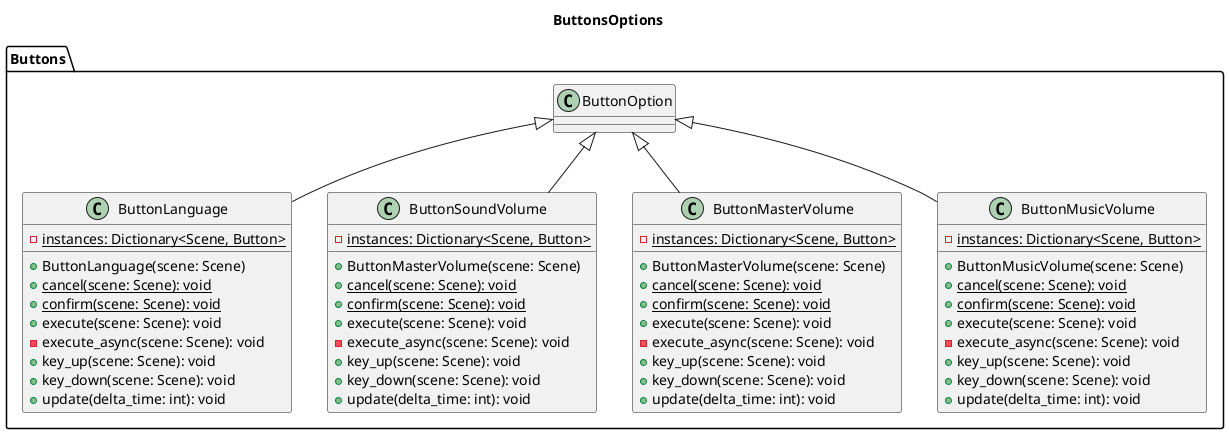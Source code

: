 @startuml

title ButtonsOptions

package Buttons {
    class ButtonOption
    
    class ButtonLanguage{
        - {static} instances: Dictionary<Scene, Button>
        + ButtonLanguage(scene: Scene)
        + {static} cancel(scene: Scene): void 
        + {static} confirm(scene: Scene): void 
        + execute(scene: Scene): void
        - execute_async(scene: Scene): void
        + key_up(scene: Scene): void
        + key_down(scene: Scene): void
        + update(delta_time: int): void 
    }
    ButtonOption <|-- ButtonLanguage
    
    class ButtonSoundVolume{
        - {static} instances: Dictionary<Scene, Button>
        + ButtonMasterVolume(scene: Scene)
        + {static} cancel(scene: Scene): void 
        + {static} confirm(scene: Scene): void 
        + execute(scene: Scene): void
        - execute_async(scene: Scene): void
        + key_up(scene: Scene): void
        + key_down(scene: Scene): void
        + update(delta_time: int): void 
    }
    ButtonOption <|-- ButtonMasterVolume

    class ButtonMasterVolume{
        - {static} instances: Dictionary<Scene, Button>
        + ButtonMasterVolume(scene: Scene)
        + {static} cancel(scene: Scene): void 
        + {static} confirm(scene: Scene): void 
        + execute(scene: Scene): void
        - execute_async(scene: Scene): void
        + key_up(scene: Scene): void
        + key_down(scene: Scene): void
        + update(delta_time: int): void 
    }
    ButtonOption <|-- ButtonSoundVolume

    class ButtonMusicVolume{
        - {static} instances: Dictionary<Scene, Button>
        + ButtonMusicVolume(scene: Scene)
        + {static} cancel(scene: Scene): void 
        + {static} confirm(scene: Scene): void 
        + execute(scene: Scene): void
        - execute_async(scene: Scene): void
        + key_up(scene: Scene): void
        + key_down(scene: Scene): void
        + update(delta_time: int): void 
    }
    ButtonOption <|-- ButtonMusicVolume
}

@enduml